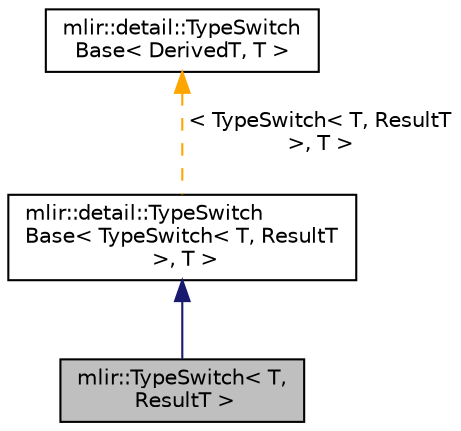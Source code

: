 digraph "mlir::TypeSwitch&lt; T, ResultT &gt;"
{
  bgcolor="transparent";
  edge [fontname="Helvetica",fontsize="10",labelfontname="Helvetica",labelfontsize="10"];
  node [fontname="Helvetica",fontsize="10",shape=record];
  Node0 [label="mlir::TypeSwitch\< T,\l ResultT \>",height=0.2,width=0.4,color="black", fillcolor="grey75", style="filled", fontcolor="black"];
  Node1 -> Node0 [dir="back",color="midnightblue",fontsize="10",style="solid",fontname="Helvetica"];
  Node1 [label="mlir::detail::TypeSwitch\lBase\< TypeSwitch\< T, ResultT\l \>, T \>",height=0.2,width=0.4,color="black",URL="$classmlir_1_1detail_1_1TypeSwitchBase.html"];
  Node2 -> Node1 [dir="back",color="orange",fontsize="10",style="dashed",label=" \< TypeSwitch\< T, ResultT\l \>, T \>" ,fontname="Helvetica"];
  Node2 [label="mlir::detail::TypeSwitch\lBase\< DerivedT, T \>",height=0.2,width=0.4,color="black",URL="$classmlir_1_1detail_1_1TypeSwitchBase.html"];
}
